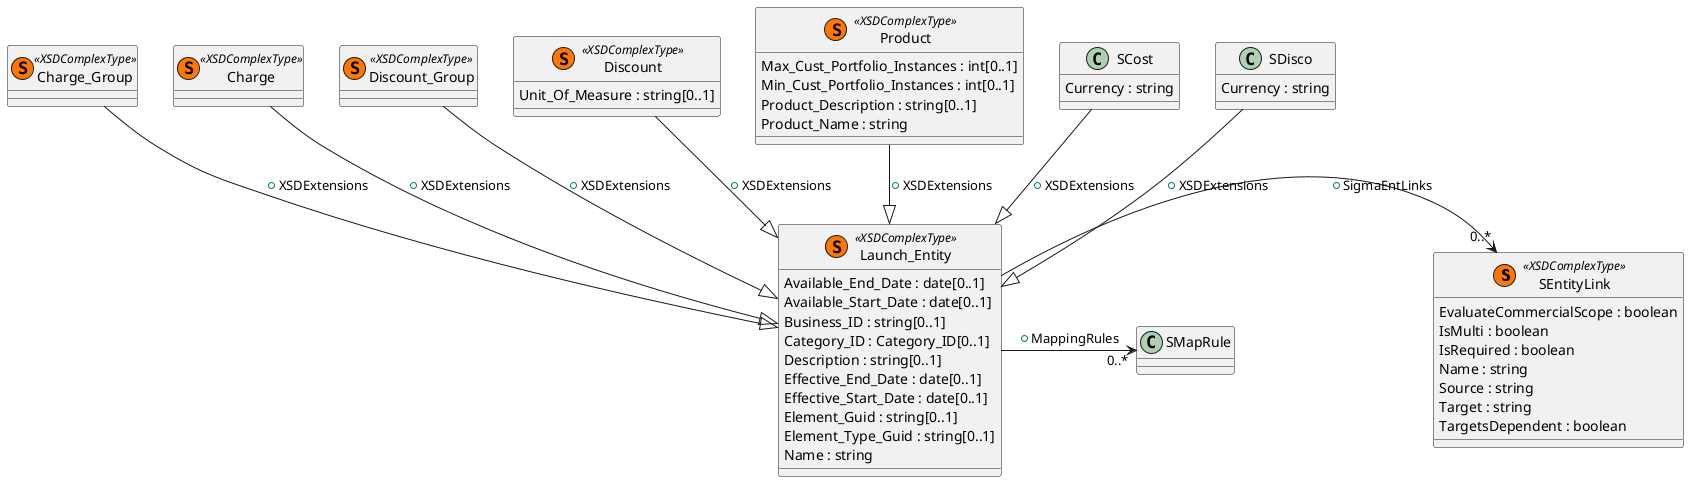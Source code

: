 @startuml

' Definition of classes


class SEntityLink << (S,#FF7700) XSDComplexType >> {
  EvaluateCommercialScope : boolean
  IsMulti : boolean
  IsRequired : boolean
  Name : string
  Source : string
  Target : string
  TargetsDependent : boolean
}


class Launch_Entity << (S,#FF7700) XSDComplexType >> {
  Available_End_Date : date[0..1]
  Available_Start_Date : date[0..1]
  Business_ID : string[0..1]
  Category_ID : Category_ID[0..1]
  Description : string[0..1]
  Effective_End_Date : date[0..1]
  Effective_Start_Date : date[0..1]
  Element_Guid : string[0..1]
  Element_Type_Guid : string[0..1]
  Name : string
}

class Charge_Group << (S,#FF7700) XSDComplexType >> {
}

class Charge << (S,#FF7700) XSDComplexType >> {
}

class Discount_Group << (S,#FF7700) XSDComplexType >> {
}

class Discount << (S,#FF7700) XSDComplexType >> {
  Unit_Of_Measure : string[0..1]
}


class Product << (S,#FF7700) XSDComplexType >> {
  Max_Cust_Portfolio_Instances : int[0..1]
  Min_Cust_Portfolio_Instances : int[0..1]
  Product_Description : string[0..1]
  Product_Name : string
}

class SCost {
    Currency : string
}

class SDisco {
    Currency : string
}

class SMapRule {

}

Launch_Entity -> "0..*" SEntityLink : +SigmaEntLinks
Charge --|> Launch_Entity : +XSDExtensions
Charge_Group --|> Launch_Entity : +XSDExtensions
Discount --|> Launch_Entity : +XSDExtensions
Discount_Group --|> Launch_Entity : +XSDExtensions
Product --|> Launch_Entity : +XSDExtensions
SCost --|> Launch_Entity : +XSDExtensions
SDisco --|> Launch_Entity : +XSDExtensions

Launch_Entity -> "0..*" SMapRule : +MappingRules

@enduml
